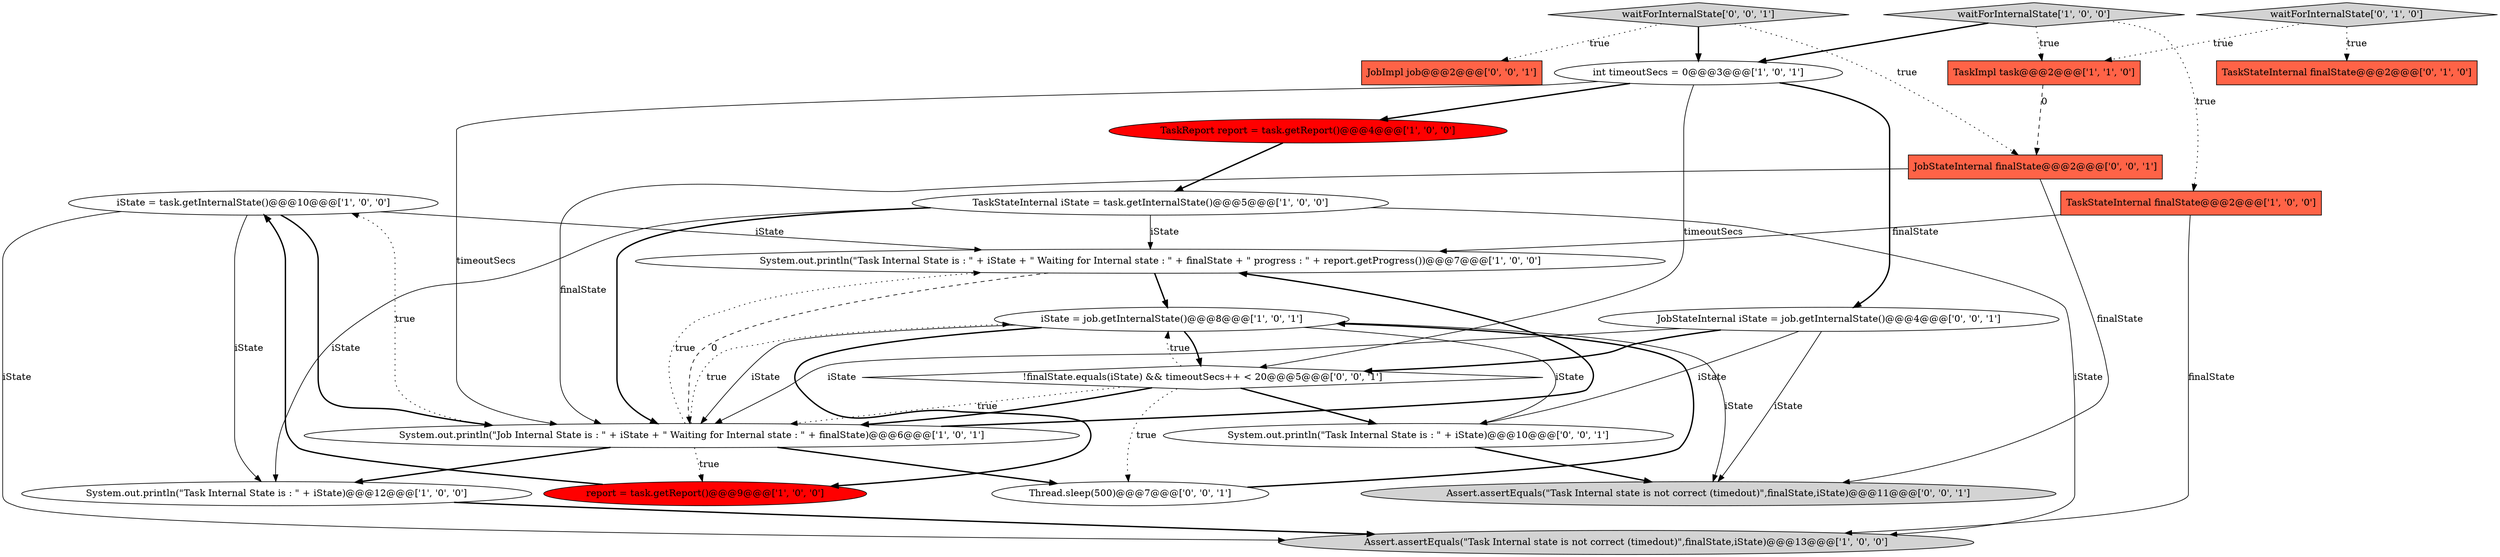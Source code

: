 digraph {
0 [style = filled, label = "System.out.println(\"Task Internal State is : \" + iState)@@@12@@@['1', '0', '0']", fillcolor = white, shape = ellipse image = "AAA0AAABBB1BBB"];
16 [style = filled, label = "JobImpl job@@@2@@@['0', '0', '1']", fillcolor = tomato, shape = box image = "AAA0AAABBB3BBB"];
20 [style = filled, label = "System.out.println(\"Task Internal State is : \" + iState)@@@10@@@['0', '0', '1']", fillcolor = white, shape = ellipse image = "AAA0AAABBB3BBB"];
8 [style = filled, label = "int timeoutSecs = 0@@@3@@@['1', '0', '1']", fillcolor = white, shape = ellipse image = "AAA0AAABBB1BBB"];
15 [style = filled, label = "Assert.assertEquals(\"Task Internal state is not correct (timedout)\",finalState,iState)@@@11@@@['0', '0', '1']", fillcolor = lightgray, shape = ellipse image = "AAA0AAABBB3BBB"];
12 [style = filled, label = "TaskReport report = task.getReport()@@@4@@@['1', '0', '0']", fillcolor = red, shape = ellipse image = "AAA1AAABBB1BBB"];
11 [style = filled, label = "TaskImpl task@@@2@@@['1', '1', '0']", fillcolor = tomato, shape = box image = "AAA0AAABBB1BBB"];
21 [style = filled, label = "waitForInternalState['0', '0', '1']", fillcolor = lightgray, shape = diamond image = "AAA0AAABBB3BBB"];
2 [style = filled, label = "iState = job.getInternalState()@@@8@@@['1', '0', '1']", fillcolor = white, shape = ellipse image = "AAA0AAABBB1BBB"];
10 [style = filled, label = "iState = task.getInternalState()@@@10@@@['1', '0', '0']", fillcolor = white, shape = ellipse image = "AAA0AAABBB1BBB"];
17 [style = filled, label = "JobStateInternal finalState@@@2@@@['0', '0', '1']", fillcolor = tomato, shape = box image = "AAA0AAABBB3BBB"];
9 [style = filled, label = "System.out.println(\"Task Internal State is : \" + iState + \" Waiting for Internal state : \" + finalState + \" progress : \" + report.getProgress())@@@7@@@['1', '0', '0']", fillcolor = white, shape = ellipse image = "AAA0AAABBB1BBB"];
4 [style = filled, label = "TaskStateInternal finalState@@@2@@@['1', '0', '0']", fillcolor = tomato, shape = box image = "AAA0AAABBB1BBB"];
6 [style = filled, label = "report = task.getReport()@@@9@@@['1', '0', '0']", fillcolor = red, shape = ellipse image = "AAA1AAABBB1BBB"];
7 [style = filled, label = "Assert.assertEquals(\"Task Internal state is not correct (timedout)\",finalState,iState)@@@13@@@['1', '0', '0']", fillcolor = lightgray, shape = ellipse image = "AAA0AAABBB1BBB"];
13 [style = filled, label = "waitForInternalState['0', '1', '0']", fillcolor = lightgray, shape = diamond image = "AAA0AAABBB2BBB"];
1 [style = filled, label = "System.out.println(\"Job Internal State is : \" + iState + \" Waiting for Internal state : \" + finalState)@@@6@@@['1', '0', '1']", fillcolor = white, shape = ellipse image = "AAA0AAABBB1BBB"];
5 [style = filled, label = "TaskStateInternal iState = task.getInternalState()@@@5@@@['1', '0', '0']", fillcolor = white, shape = ellipse image = "AAA0AAABBB1BBB"];
22 [style = filled, label = "Thread.sleep(500)@@@7@@@['0', '0', '1']", fillcolor = white, shape = ellipse image = "AAA0AAABBB3BBB"];
19 [style = filled, label = "!finalState.equals(iState) && timeoutSecs++ < 20@@@5@@@['0', '0', '1']", fillcolor = white, shape = diamond image = "AAA0AAABBB3BBB"];
18 [style = filled, label = "JobStateInternal iState = job.getInternalState()@@@4@@@['0', '0', '1']", fillcolor = white, shape = ellipse image = "AAA0AAABBB3BBB"];
3 [style = filled, label = "waitForInternalState['1', '0', '0']", fillcolor = lightgray, shape = diamond image = "AAA0AAABBB1BBB"];
14 [style = filled, label = "TaskStateInternal finalState@@@2@@@['0', '1', '0']", fillcolor = tomato, shape = box image = "AAA0AAABBB2BBB"];
2->15 [style = solid, label="iState"];
3->11 [style = dotted, label="true"];
19->1 [style = dotted, label="true"];
10->9 [style = solid, label="iState"];
8->19 [style = solid, label="timeoutSecs"];
2->19 [style = bold, label=""];
17->1 [style = solid, label="finalState"];
8->1 [style = solid, label="timeoutSecs"];
12->5 [style = bold, label=""];
22->2 [style = bold, label=""];
1->10 [style = dotted, label="true"];
9->2 [style = bold, label=""];
2->6 [style = bold, label=""];
8->18 [style = bold, label=""];
19->2 [style = dotted, label="true"];
19->20 [style = bold, label=""];
2->1 [style = solid, label="iState"];
18->19 [style = bold, label=""];
21->8 [style = bold, label=""];
3->4 [style = dotted, label="true"];
4->7 [style = solid, label="finalState"];
21->17 [style = dotted, label="true"];
1->0 [style = bold, label=""];
11->17 [style = dashed, label="0"];
5->9 [style = solid, label="iState"];
1->9 [style = bold, label=""];
18->20 [style = solid, label="iState"];
0->7 [style = bold, label=""];
1->22 [style = bold, label=""];
9->1 [style = dashed, label="0"];
5->1 [style = bold, label=""];
19->1 [style = bold, label=""];
5->7 [style = solid, label="iState"];
10->0 [style = solid, label="iState"];
10->7 [style = solid, label="iState"];
2->20 [style = solid, label="iState"];
3->8 [style = bold, label=""];
6->10 [style = bold, label=""];
1->9 [style = dotted, label="true"];
4->9 [style = solid, label="finalState"];
5->0 [style = solid, label="iState"];
17->15 [style = solid, label="finalState"];
19->22 [style = dotted, label="true"];
13->11 [style = dotted, label="true"];
1->6 [style = dotted, label="true"];
21->16 [style = dotted, label="true"];
1->2 [style = dotted, label="true"];
10->1 [style = bold, label=""];
13->14 [style = dotted, label="true"];
18->1 [style = solid, label="iState"];
20->15 [style = bold, label=""];
18->15 [style = solid, label="iState"];
8->12 [style = bold, label=""];
}
